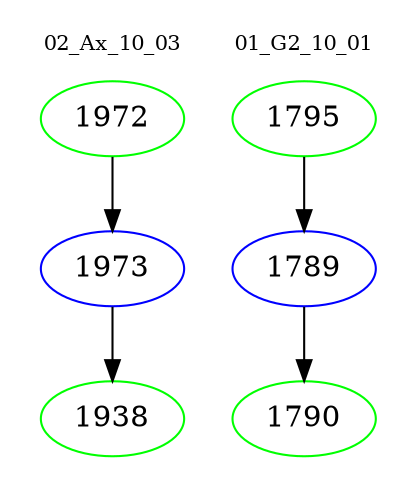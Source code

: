 digraph{
subgraph cluster_0 {
color = white
label = "02_Ax_10_03";
fontsize=10;
T0_1972 [label="1972", color="green"]
T0_1972 -> T0_1973 [color="black"]
T0_1973 [label="1973", color="blue"]
T0_1973 -> T0_1938 [color="black"]
T0_1938 [label="1938", color="green"]
}
subgraph cluster_1 {
color = white
label = "01_G2_10_01";
fontsize=10;
T1_1795 [label="1795", color="green"]
T1_1795 -> T1_1789 [color="black"]
T1_1789 [label="1789", color="blue"]
T1_1789 -> T1_1790 [color="black"]
T1_1790 [label="1790", color="green"]
}
}

